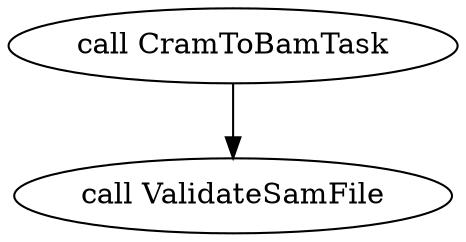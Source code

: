 digraph CramToBamFlow {
  #rankdir=LR;
  compound=true;

  # Links
  CALL_CramToBamTask -> CALL_ValidateSamFile

  # Nodes
  CALL_CramToBamTask [label="call CramToBamTask"]
  CALL_ValidateSamFile [label="call ValidateSamFile"]
}
